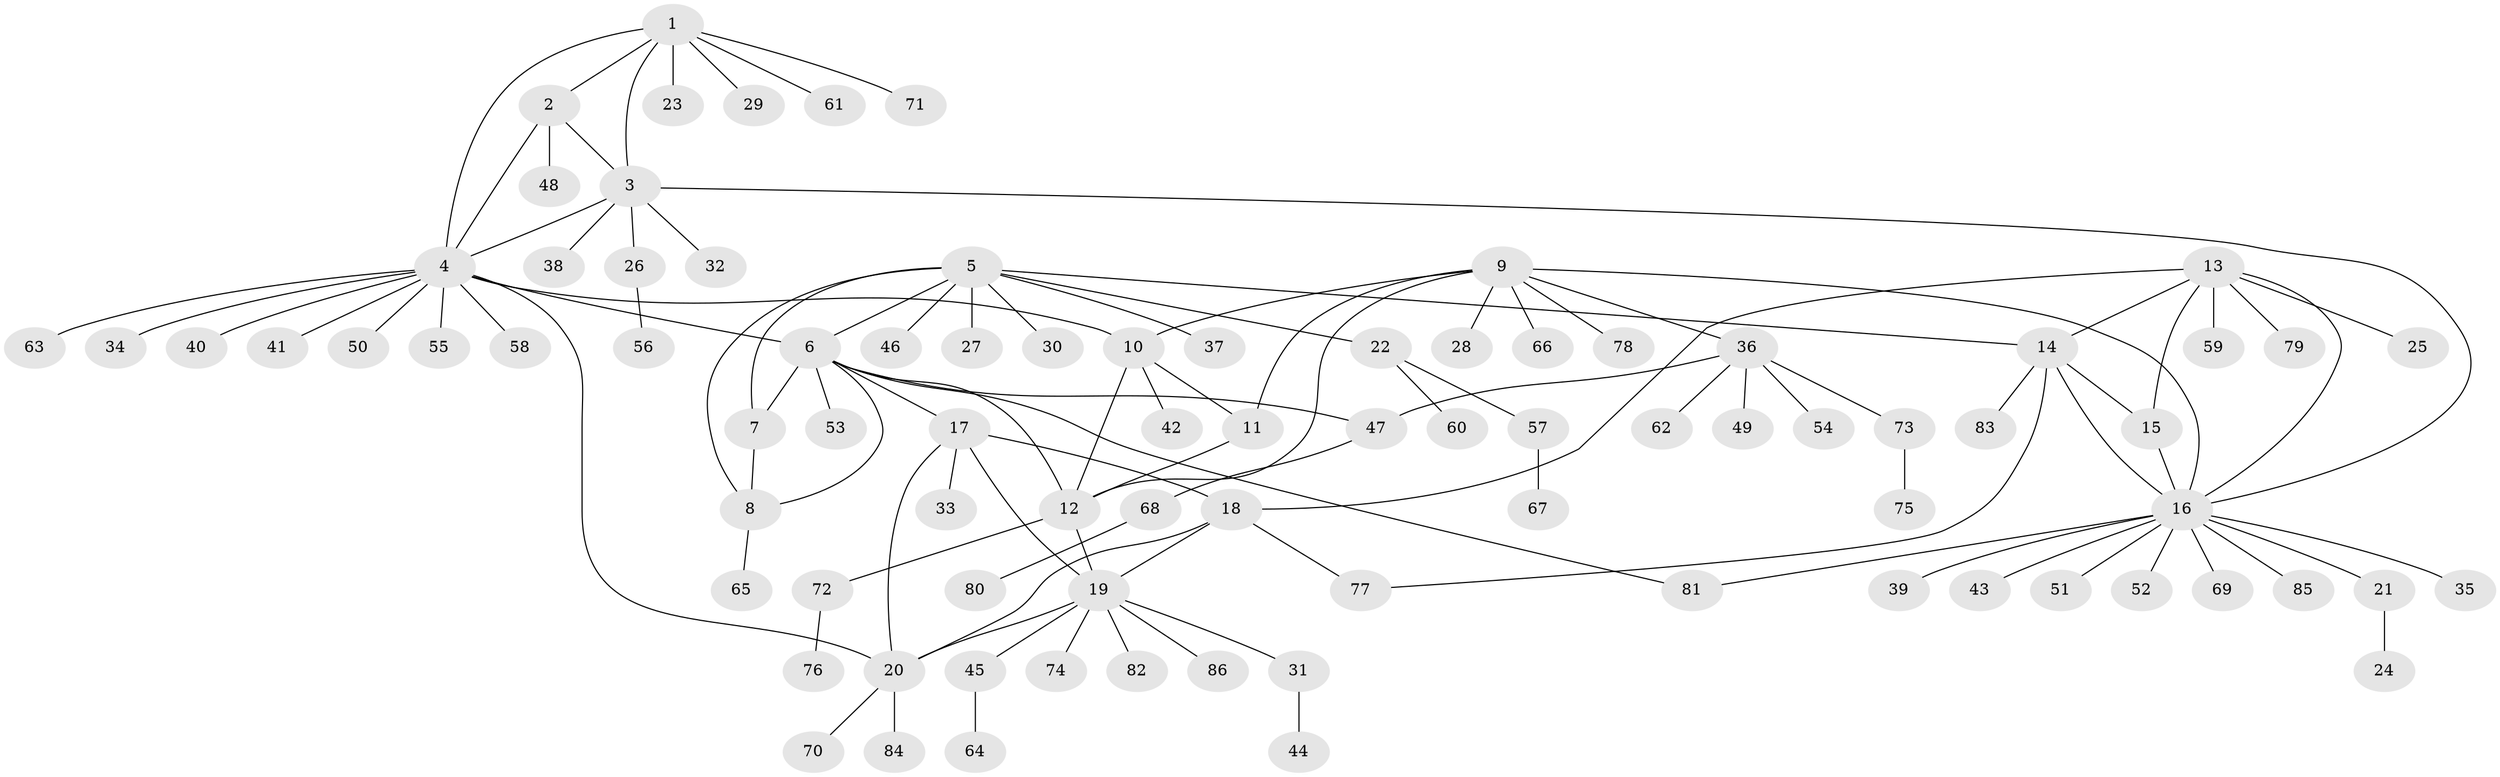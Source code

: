 // coarse degree distribution, {15: 0.023255813953488372, 2: 0.13953488372093023, 3: 0.046511627906976744, 8: 0.023255813953488372, 7: 0.023255813953488372, 11: 0.023255813953488372, 5: 0.046511627906976744, 6: 0.06976744186046512, 4: 0.023255813953488372, 1: 0.5813953488372093}
// Generated by graph-tools (version 1.1) at 2025/19/03/04/25 18:19:37]
// undirected, 86 vertices, 109 edges
graph export_dot {
graph [start="1"]
  node [color=gray90,style=filled];
  1;
  2;
  3;
  4;
  5;
  6;
  7;
  8;
  9;
  10;
  11;
  12;
  13;
  14;
  15;
  16;
  17;
  18;
  19;
  20;
  21;
  22;
  23;
  24;
  25;
  26;
  27;
  28;
  29;
  30;
  31;
  32;
  33;
  34;
  35;
  36;
  37;
  38;
  39;
  40;
  41;
  42;
  43;
  44;
  45;
  46;
  47;
  48;
  49;
  50;
  51;
  52;
  53;
  54;
  55;
  56;
  57;
  58;
  59;
  60;
  61;
  62;
  63;
  64;
  65;
  66;
  67;
  68;
  69;
  70;
  71;
  72;
  73;
  74;
  75;
  76;
  77;
  78;
  79;
  80;
  81;
  82;
  83;
  84;
  85;
  86;
  1 -- 2;
  1 -- 3;
  1 -- 4;
  1 -- 23;
  1 -- 29;
  1 -- 61;
  1 -- 71;
  2 -- 3;
  2 -- 4;
  2 -- 48;
  3 -- 4;
  3 -- 16;
  3 -- 26;
  3 -- 32;
  3 -- 38;
  4 -- 6;
  4 -- 10;
  4 -- 20;
  4 -- 34;
  4 -- 40;
  4 -- 41;
  4 -- 50;
  4 -- 55;
  4 -- 58;
  4 -- 63;
  5 -- 6;
  5 -- 7;
  5 -- 8;
  5 -- 14;
  5 -- 22;
  5 -- 27;
  5 -- 30;
  5 -- 37;
  5 -- 46;
  6 -- 7;
  6 -- 8;
  6 -- 12;
  6 -- 17;
  6 -- 47;
  6 -- 53;
  6 -- 81;
  7 -- 8;
  8 -- 65;
  9 -- 10;
  9 -- 11;
  9 -- 12;
  9 -- 16;
  9 -- 28;
  9 -- 36;
  9 -- 66;
  9 -- 78;
  10 -- 11;
  10 -- 12;
  10 -- 42;
  11 -- 12;
  12 -- 19;
  12 -- 72;
  13 -- 14;
  13 -- 15;
  13 -- 16;
  13 -- 18;
  13 -- 25;
  13 -- 59;
  13 -- 79;
  14 -- 15;
  14 -- 16;
  14 -- 77;
  14 -- 83;
  15 -- 16;
  16 -- 21;
  16 -- 35;
  16 -- 39;
  16 -- 43;
  16 -- 51;
  16 -- 52;
  16 -- 69;
  16 -- 81;
  16 -- 85;
  17 -- 18;
  17 -- 19;
  17 -- 20;
  17 -- 33;
  18 -- 19;
  18 -- 20;
  18 -- 77;
  19 -- 20;
  19 -- 31;
  19 -- 45;
  19 -- 74;
  19 -- 82;
  19 -- 86;
  20 -- 70;
  20 -- 84;
  21 -- 24;
  22 -- 57;
  22 -- 60;
  26 -- 56;
  31 -- 44;
  36 -- 47;
  36 -- 49;
  36 -- 54;
  36 -- 62;
  36 -- 73;
  45 -- 64;
  47 -- 68;
  57 -- 67;
  68 -- 80;
  72 -- 76;
  73 -- 75;
}
